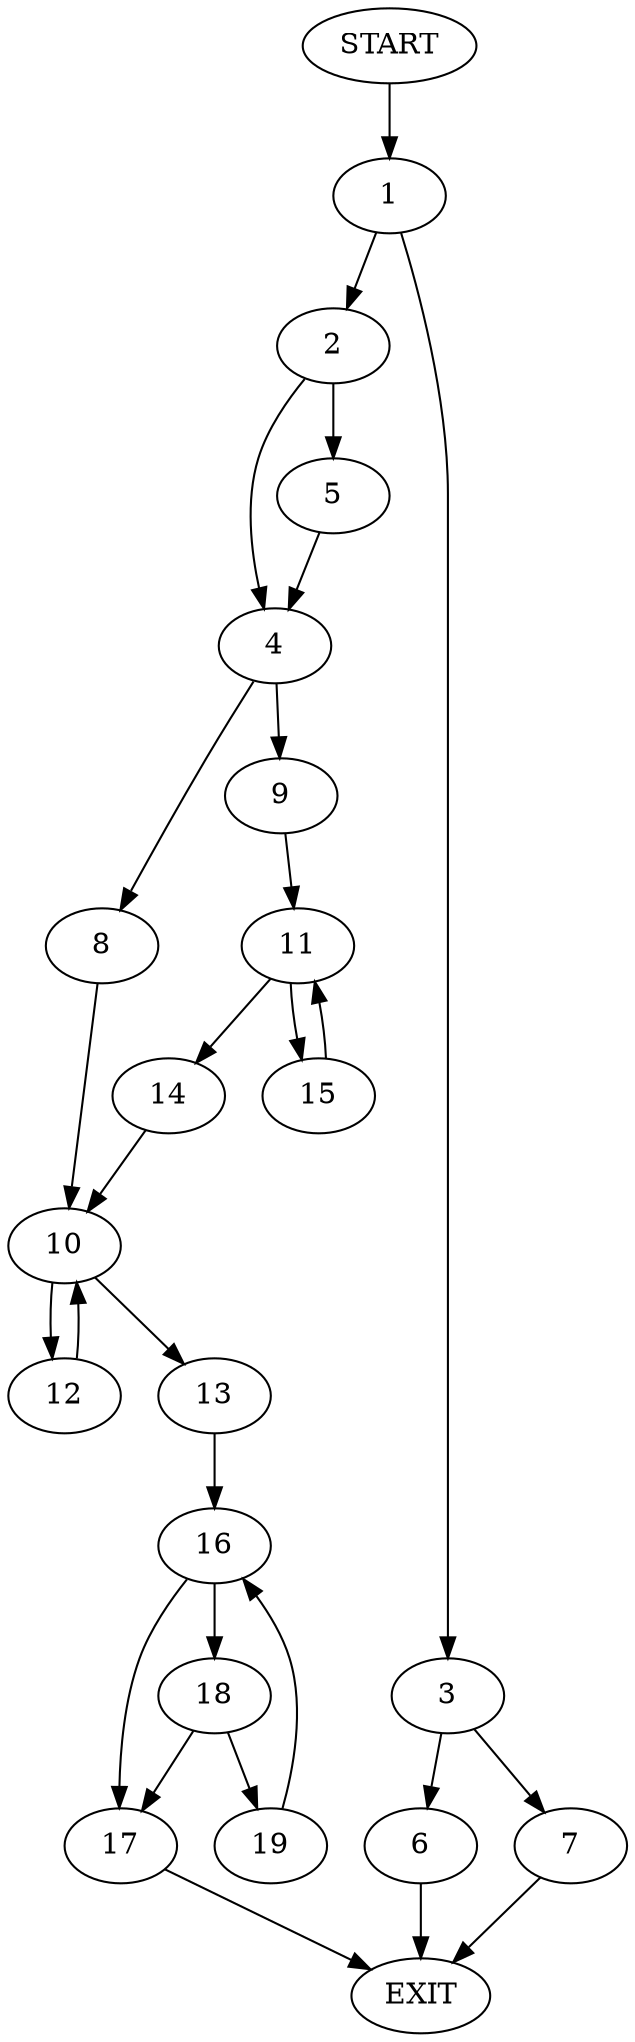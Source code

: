 digraph {
0 [label="START"]
20 [label="EXIT"]
0 -> 1
1 -> 2
1 -> 3
2 -> 4
2 -> 5
3 -> 6
3 -> 7
6 -> 20
7 -> 20
4 -> 8
4 -> 9
5 -> 4
8 -> 10
9 -> 11
10 -> 12
10 -> 13
11 -> 14
11 -> 15
15 -> 11
14 -> 10
13 -> 16
12 -> 10
16 -> 17
16 -> 18
17 -> 20
18 -> 17
18 -> 19
19 -> 16
}

